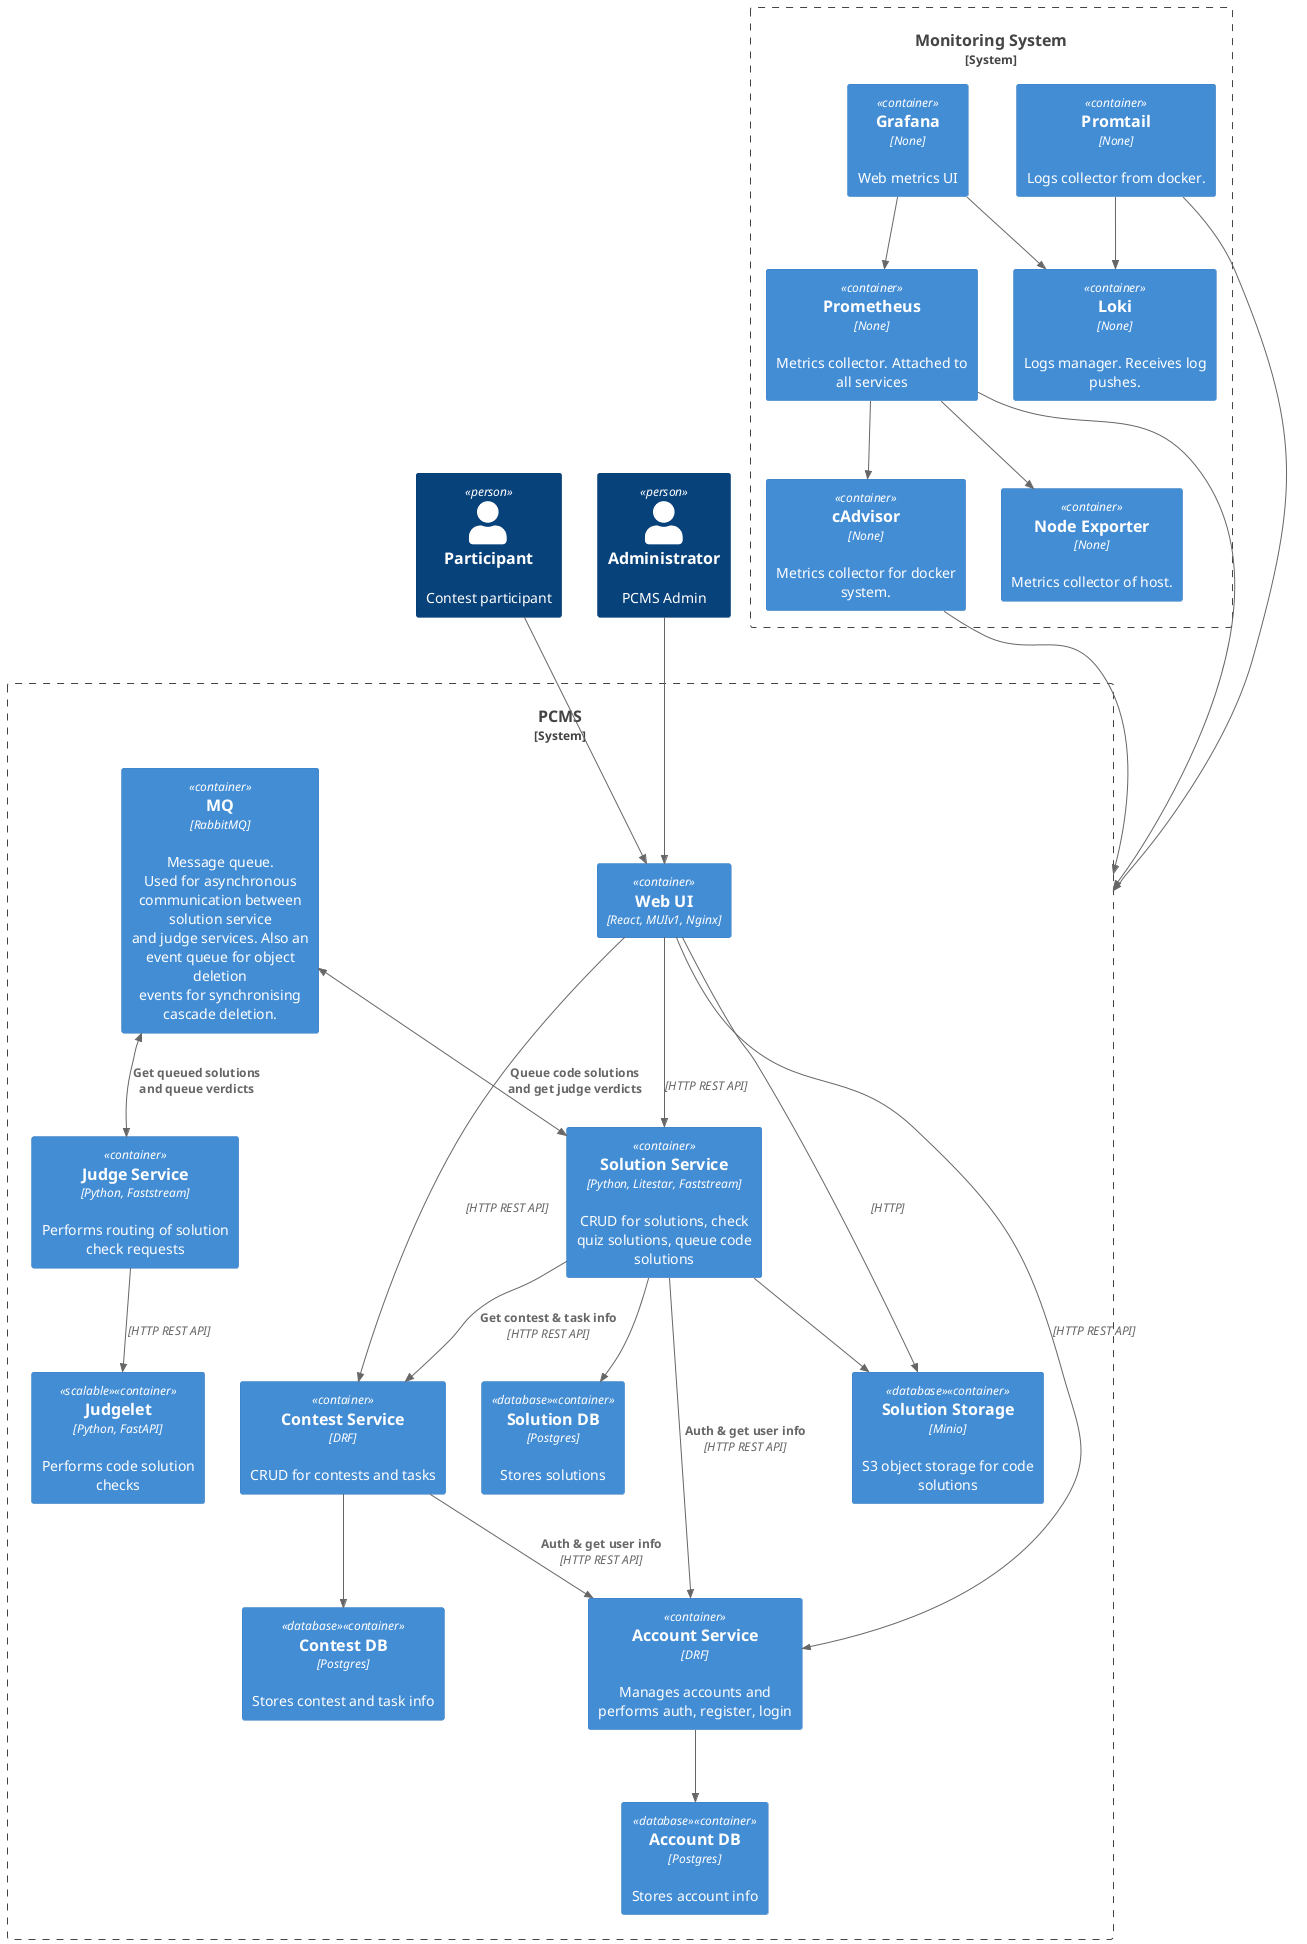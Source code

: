 @startuml
!include <C4/C4_Container>
System_Boundary(PCMS,"PCMS"){
    Container(Web_UI, "Web UI", "",$tags="",$techn="React, MUIv1, Nginx")
    Container(Account_Service, "Account Service", "Manages accounts and performs auth, register, login",$tags="",$techn="DRF")
    Container(Account_DB, "Account DB", "Stores account info",$tags="database",$techn="Postgres")
    Container(Contest_Service, "Contest Service", "CRUD for contests and tasks",$tags="",$techn="DRF")
    Container(Contest_DB, "Contest DB", "Stores contest and task info",$tags="database",$techn="Postgres")
    Container(Solution_Service, "Solution Service", "CRUD for solutions, check quiz solutions, queue code solutions",$tags="",$techn="Python, Litestar, Faststream")
    Container(Solution_DB, "Solution DB", "Stores solutions",$tags="database",$techn="Postgres")
    Container(Solution_Storage, "Solution Storage", "S3 object storage for code solutions",$tags="database",$techn="Minio")
    Container(MQ, "MQ", "Message queue.\nUsed for asynchronous communication between solution service\nand judge services. Also an event queue for object deletion\nevents for synchronising cascade deletion.",$tags="",$techn="RabbitMQ")
    Container(Judge_Service, "Judge Service", "Performs routing of solution check requests",$tags="",$techn="Python, Faststream")
    Container(Judgelet, "Judgelet", "Performs code solution checks",$tags="scalable",$techn="Python, FastAPI")
}

System_Boundary(Monitoring_System,"Monitoring System"){
    Container(Promtail, "Promtail", "Logs collector from docker.",$tags="",$techn="None")
    Container(Loki, "Loki", "Logs manager. Receives log pushes.",$tags="",$techn="None")
    Container(cAdvisor, "cAdvisor", "Metrics collector for docker system.",$tags="",$techn="None")
    Container(Node_Exporter, "Node Exporter", "Metrics collector of host.",$tags="",$techn="None")
    Container(Prometheus, "Prometheus", "Metrics collector. Attached to all services",$tags="",$techn="None")
    Container(Grafana, "Grafana", "Web metrics UI",$tags="",$techn="None")
}

Person(Participant, "Participant", "Contest participant",$tags="")

Person(Administrator, "Administrator", "PCMS Admin",$tags="")

Rel(Participant, Web_UI, "","")

Rel(Administrator, Web_UI, "","")

Rel(Web_UI, Account_Service, "","HTTP REST API")

Rel(Web_UI, Contest_Service, "","HTTP REST API")

Rel(Web_UI, Solution_Service, "","HTTP REST API")

Rel(Web_UI, Solution_Storage, "","HTTP")

Rel(Account_Service, Account_DB, "","")

Rel(Contest_Service, Account_Service, "Auth & get user info","HTTP REST API")

Rel(Contest_Service, Contest_DB, "","")

Rel(Solution_Service, Account_Service, "Auth & get user info","HTTP REST API")

Rel(Solution_Service, Contest_Service, "Get contest & task info","HTTP REST API")

Rel(Solution_Service, Solution_DB, "","")

Rel(Solution_Service, Solution_Storage, "","")

BiRel(MQ, Solution_Service, "Queue code solutions and get judge verdicts","")

BiRel(MQ, Judge_Service, "Get queued solutions and queue verdicts","")

Rel(Judge_Service, Judgelet, "","HTTP REST API")

Rel(Promtail, Loki, "","")

Rel(Promtail, PCMS, "","")

Rel(cAdvisor, PCMS, "","")

Rel(Prometheus, cAdvisor, "","")

Rel(Prometheus, PCMS, "","")

Rel(Prometheus, Node_Exporter, "","")

Rel(Grafana, Loki, "","")

Rel(Grafana, Prometheus, "","")
@enduml
